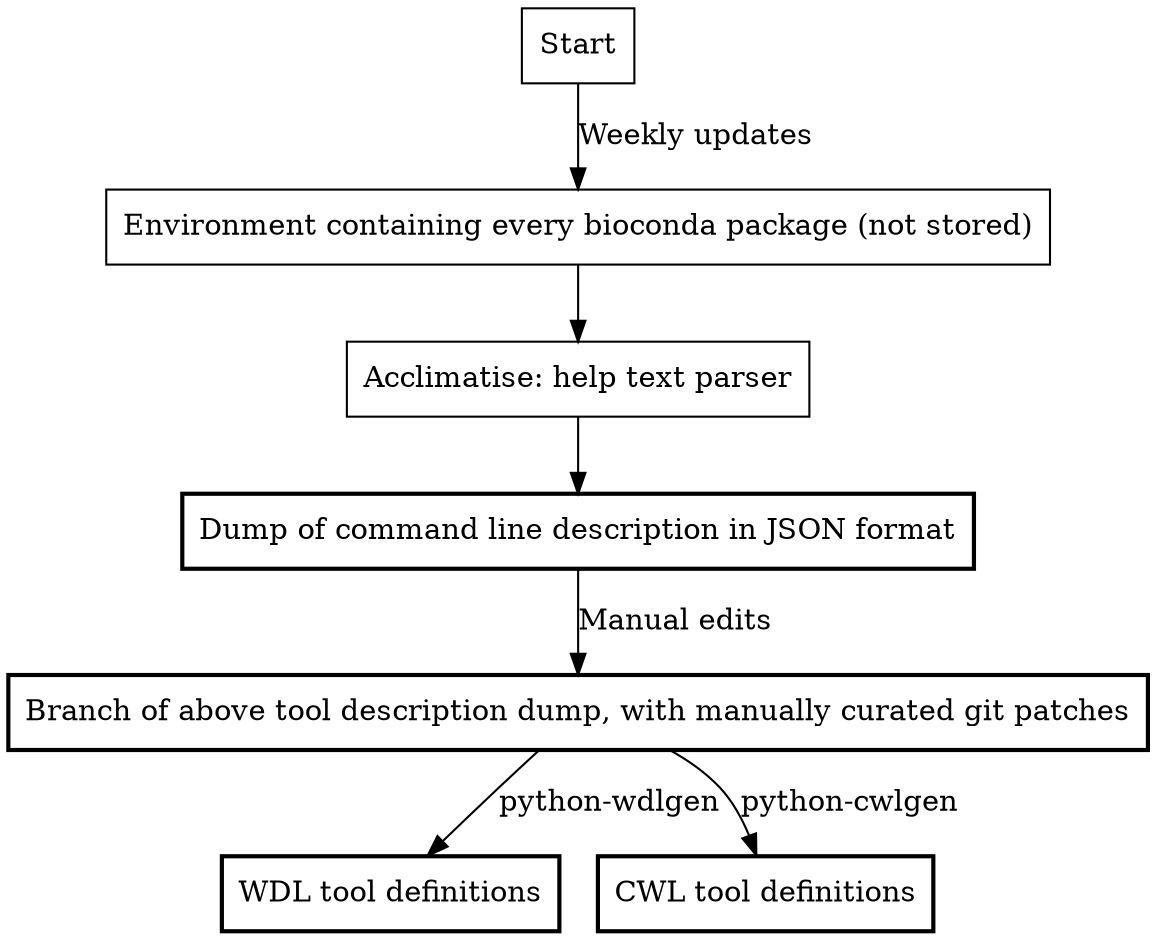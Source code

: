 digraph Acclimatise {
    node[shape=rect]

    start -> conda_bin [label="Weekly updates"]
    conda_bin -> acclimatise
    //conda_bin -> help_dump
    //help_dump -> acclimatise
    acclimatise -> python_dump
    curated -> wdl [label="python-wdlgen"]
    curated -> cwl [label="python-cwlgen"]
    python_dump -> curated [label="Manual edits"]

    start[label="Start"]
    conda_bin[label="Environment containing every bioconda package (not stored)"]
    //help_dump[label="Repository of help text", style=bold]
    acclimatise[label="Acclimatise: help text parser"]
    python_dump[label="Dump of command line description in JSON format", style=bold]
    curated[label="Branch of above tool description dump, with manually curated git patches", style=bold]
    wdl[label="WDL tool definitions", style=bold]
    cwl[label="CWL tool definitions", style=bold]
}
